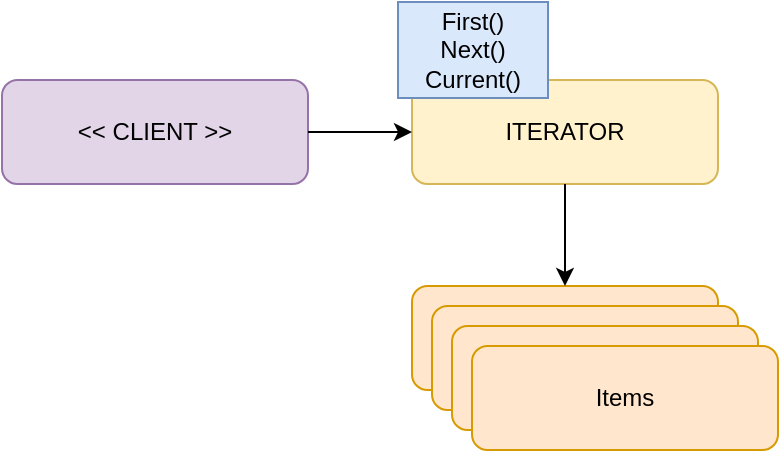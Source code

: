 <mxfile version="12.5.1" type="device"><diagram id="n2o6ILhwy6hSujkxlNAK" name="Page-1"><mxGraphModel dx="998" dy="547" grid="0" gridSize="10" guides="1" tooltips="1" connect="1" arrows="1" fold="1" page="1" pageScale="1" pageWidth="850" pageHeight="1100" math="0" shadow="0"><root><mxCell id="0"/><mxCell id="1" parent="0"/><mxCell id="u60N16Bbowyx2olSS0hG-2" value="&amp;lt;&amp;lt; CLIENT &amp;gt;&amp;gt;" style="rounded=1;whiteSpace=wrap;html=1;fillColor=#e1d5e7;strokeColor=#9673a6;" vertex="1" parent="1"><mxGeometry x="58" y="90" width="153" height="52" as="geometry"/></mxCell><mxCell id="u60N16Bbowyx2olSS0hG-3" value="ITERATOR" style="rounded=1;whiteSpace=wrap;html=1;fillColor=#fff2cc;strokeColor=#d6b656;" vertex="1" parent="1"><mxGeometry x="263" y="90" width="153" height="52" as="geometry"/></mxCell><mxCell id="u60N16Bbowyx2olSS0hG-5" value="Items" style="rounded=1;whiteSpace=wrap;html=1;fillColor=#ffe6cc;strokeColor=#d79b00;" vertex="1" parent="1"><mxGeometry x="263" y="193" width="153" height="52" as="geometry"/></mxCell><mxCell id="u60N16Bbowyx2olSS0hG-6" value="Items" style="rounded=1;whiteSpace=wrap;html=1;fillColor=#ffe6cc;strokeColor=#d79b00;" vertex="1" parent="1"><mxGeometry x="273" y="203" width="153" height="52" as="geometry"/></mxCell><mxCell id="u60N16Bbowyx2olSS0hG-7" value="Items" style="rounded=1;whiteSpace=wrap;html=1;fillColor=#ffe6cc;strokeColor=#d79b00;" vertex="1" parent="1"><mxGeometry x="283" y="213" width="153" height="52" as="geometry"/></mxCell><mxCell id="u60N16Bbowyx2olSS0hG-8" value="Items" style="rounded=1;whiteSpace=wrap;html=1;fillColor=#ffe6cc;strokeColor=#d79b00;" vertex="1" parent="1"><mxGeometry x="293" y="223" width="153" height="52" as="geometry"/></mxCell><mxCell id="u60N16Bbowyx2olSS0hG-9" value="First()&lt;br&gt;Next()&lt;br&gt;Current()" style="rounded=0;whiteSpace=wrap;html=1;fillColor=#dae8fc;strokeColor=#6c8ebf;" vertex="1" parent="1"><mxGeometry x="256" y="51" width="75" height="48" as="geometry"/></mxCell><mxCell id="u60N16Bbowyx2olSS0hG-10" value="" style="endArrow=classic;html=1;entryX=0;entryY=0.5;entryDx=0;entryDy=0;exitX=1;exitY=0.5;exitDx=0;exitDy=0;" edge="1" parent="1" source="u60N16Bbowyx2olSS0hG-2" target="u60N16Bbowyx2olSS0hG-3"><mxGeometry width="50" height="50" relative="1" as="geometry"><mxPoint x="67" y="345" as="sourcePoint"/><mxPoint x="117" y="295" as="targetPoint"/></mxGeometry></mxCell><mxCell id="u60N16Bbowyx2olSS0hG-11" value="" style="endArrow=classic;html=1;exitX=0.5;exitY=1;exitDx=0;exitDy=0;entryX=0.5;entryY=0;entryDx=0;entryDy=0;" edge="1" parent="1" source="u60N16Bbowyx2olSS0hG-3" target="u60N16Bbowyx2olSS0hG-5"><mxGeometry width="50" height="50" relative="1" as="geometry"><mxPoint x="67" y="345" as="sourcePoint"/><mxPoint x="117" y="295" as="targetPoint"/></mxGeometry></mxCell></root></mxGraphModel></diagram></mxfile>